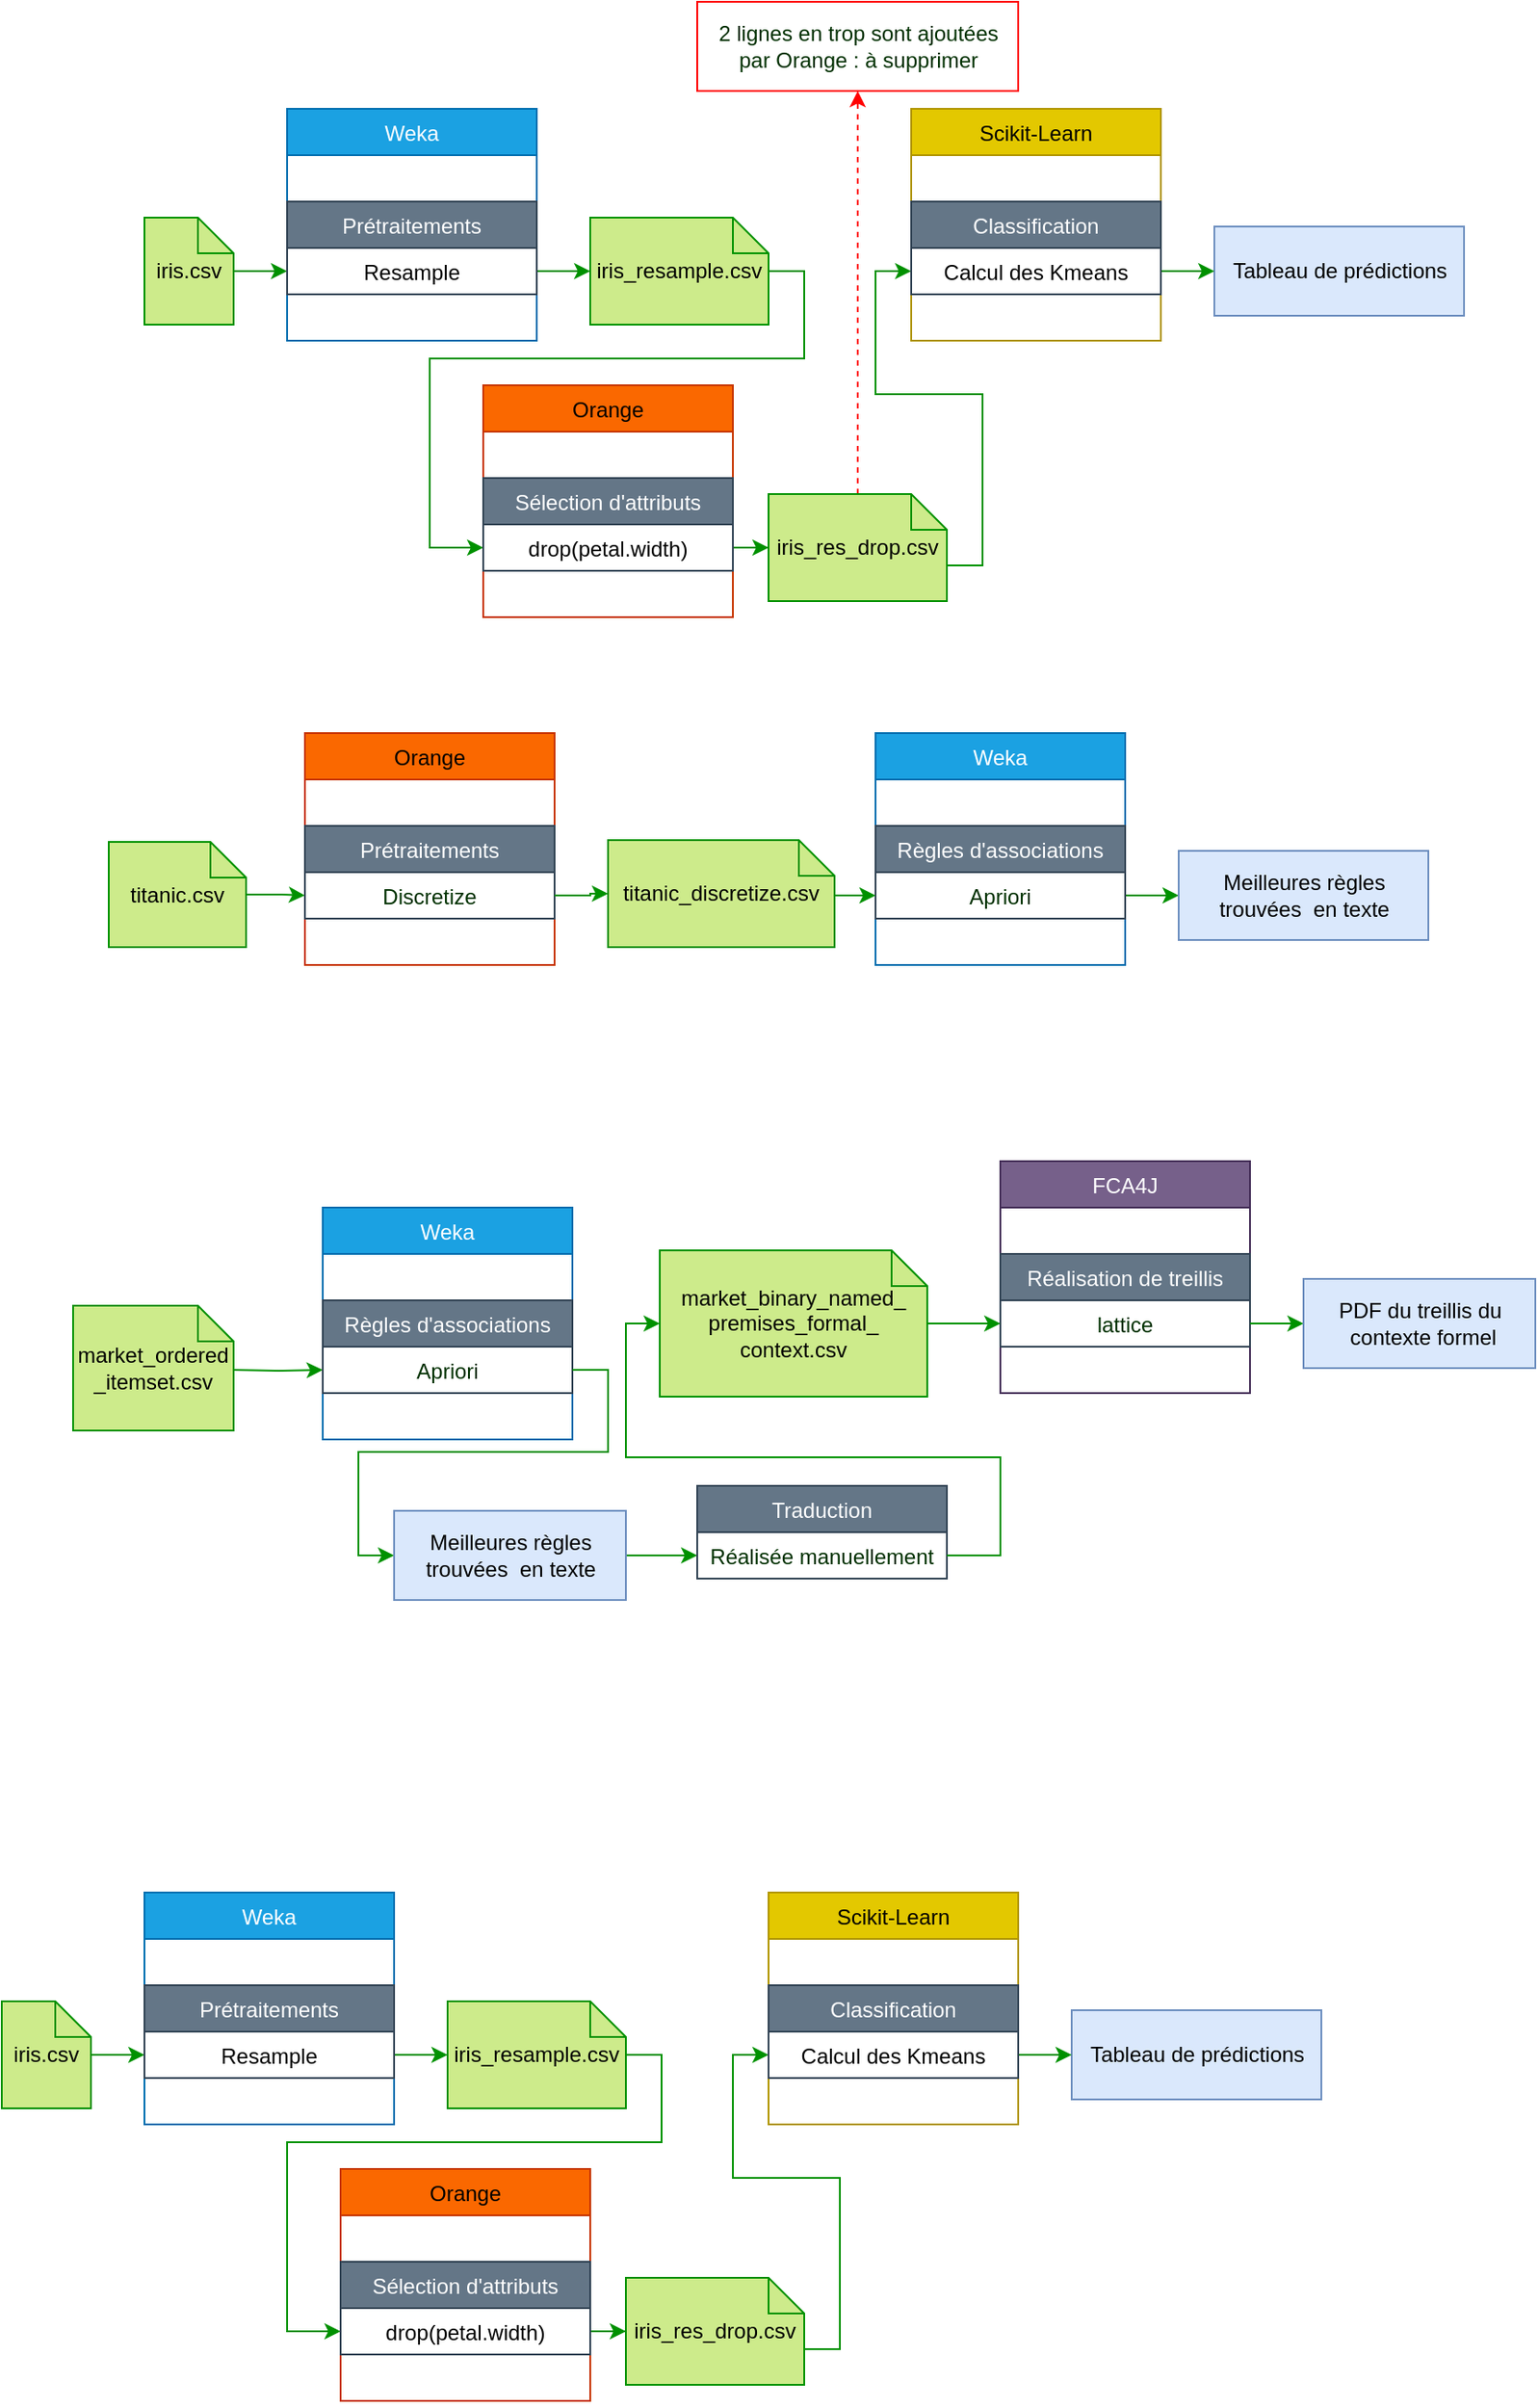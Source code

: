 <mxfile version="18.1.1" type="github" pages="2">
  <diagram id="TEH-tee45DtzhIemd7Sm" name="schéma chaines de traitements">
    <mxGraphModel dx="1705" dy="593" grid="1" gridSize="10" guides="1" tooltips="1" connect="1" arrows="1" fold="1" page="1" pageScale="1" pageWidth="827" pageHeight="1169" math="0" shadow="0">
      <root>
        <mxCell id="0" />
        <mxCell id="1" parent="0" />
        <mxCell id="fqnQrnvz9RXQJ69IqJUL-40" style="edgeStyle=orthogonalEdgeStyle;rounded=0;orthogonalLoop=1;jettySize=auto;html=1;strokeColor=#009100;exitX=0;exitY=0;exitDx=50;exitDy=40;exitPerimeter=0;entryX=0;entryY=0.5;entryDx=0;entryDy=0;" parent="1" source="EBfaIOqDod-WrvutBr52-15" target="fqnQrnvz9RXQJ69IqJUL-18" edge="1">
          <mxGeometry relative="1" as="geometry">
            <mxPoint x="420" y="200" as="sourcePoint" />
            <mxPoint x="400" y="110" as="targetPoint" />
            <Array as="points">
              <mxPoint x="350" y="181" />
              <mxPoint x="420" y="181" />
              <mxPoint x="420" y="230" />
              <mxPoint x="210" y="230" />
              <mxPoint x="210" y="336" />
            </Array>
          </mxGeometry>
        </mxCell>
        <mxCell id="fqnQrnvz9RXQJ69IqJUL-41" style="edgeStyle=orthogonalEdgeStyle;rounded=0;orthogonalLoop=1;jettySize=auto;html=1;strokeColor=#009100;exitX=0;exitY=0;exitDx=100;exitDy=40;exitPerimeter=0;" parent="1" source="MLBpUoz8gYu61RC63qy8-2" target="fqnQrnvz9RXQJ69IqJUL-29" edge="1">
          <mxGeometry relative="1" as="geometry">
            <mxPoint x="690" y="181" as="sourcePoint" />
          </mxGeometry>
        </mxCell>
        <mxCell id="fqnQrnvz9RXQJ69IqJUL-42" value="Tableau de prédictions" style="html=1;strokeColor=#6c8ebf;fillColor=#dae8fc;" parent="1" vertex="1">
          <mxGeometry x="650" y="156" width="140" height="50" as="geometry" />
        </mxCell>
        <mxCell id="fqnQrnvz9RXQJ69IqJUL-43" style="edgeStyle=orthogonalEdgeStyle;rounded=0;orthogonalLoop=1;jettySize=auto;html=1;strokeColor=#009100;" parent="1" source="fqnQrnvz9RXQJ69IqJUL-29" target="fqnQrnvz9RXQJ69IqJUL-42" edge="1">
          <mxGeometry relative="1" as="geometry" />
        </mxCell>
        <mxCell id="fqnQrnvz9RXQJ69IqJUL-47" style="edgeStyle=orthogonalEdgeStyle;rounded=0;orthogonalLoop=1;jettySize=auto;html=1;fontColor=#003000;strokeColor=#009100;entryX=0;entryY=0.5;entryDx=0;entryDy=0;" parent="1" source="fqnQrnvz9RXQJ69IqJUL-34" target="MLBpUoz8gYu61RC63qy8-17" edge="1">
          <mxGeometry relative="1" as="geometry">
            <mxPoint x="670" y="530" as="targetPoint" />
          </mxGeometry>
        </mxCell>
        <mxCell id="fqnQrnvz9RXQJ69IqJUL-49" value="&lt;div&gt;2 lignes en trop sont ajoutées &lt;br&gt;&lt;/div&gt;&lt;div&gt;par Orange : à supprimer&lt;/div&gt;" style="html=1;fontColor=#003000;strokeColor=#FF0000;" parent="1" vertex="1">
          <mxGeometry x="360" y="30" width="180" height="50" as="geometry" />
        </mxCell>
        <mxCell id="fqnQrnvz9RXQJ69IqJUL-50" style="edgeStyle=orthogonalEdgeStyle;rounded=0;orthogonalLoop=1;jettySize=auto;html=1;entryX=0.5;entryY=1;entryDx=0;entryDy=0;fontColor=#003000;strokeColor=#FF0000;dashed=1;exitX=0.5;exitY=0;exitDx=0;exitDy=0;exitPerimeter=0;" parent="1" source="MLBpUoz8gYu61RC63qy8-2" target="fqnQrnvz9RXQJ69IqJUL-49" edge="1">
          <mxGeometry relative="1" as="geometry">
            <mxPoint x="750" y="249" as="sourcePoint" />
          </mxGeometry>
        </mxCell>
        <mxCell id="fqnQrnvz9RXQJ69IqJUL-52" style="edgeStyle=orthogonalEdgeStyle;rounded=0;orthogonalLoop=1;jettySize=auto;html=1;fontColor=#003000;strokeColor=#009100;entryX=0;entryY=0.5;entryDx=0;entryDy=0;entryPerimeter=0;" parent="1" source="fqnQrnvz9RXQJ69IqJUL-18" target="MLBpUoz8gYu61RC63qy8-2" edge="1">
          <mxGeometry relative="1" as="geometry">
            <mxPoint x="610" y="270" as="targetPoint" />
          </mxGeometry>
        </mxCell>
        <mxCell id="EBfaIOqDod-WrvutBr52-14" style="edgeStyle=orthogonalEdgeStyle;rounded=0;orthogonalLoop=1;jettySize=auto;html=1;entryX=0;entryY=0.5;entryDx=0;entryDy=0;strokeColor=#009100;" parent="1" source="EBfaIOqDod-WrvutBr52-13" target="fqnQrnvz9RXQJ69IqJUL-6" edge="1">
          <mxGeometry relative="1" as="geometry" />
        </mxCell>
        <mxCell id="EBfaIOqDod-WrvutBr52-13" value="&lt;div&gt;iris.csv&lt;/div&gt;" style="shape=note;size=20;whiteSpace=wrap;html=1;fillColor=#CDEB8B;strokeColor=#009100;" parent="1" vertex="1">
          <mxGeometry x="50" y="151" width="50" height="60" as="geometry" />
        </mxCell>
        <mxCell id="EBfaIOqDod-WrvutBr52-15" value="&lt;div&gt;iris_resample.csv&lt;/div&gt;" style="shape=note;size=20;whiteSpace=wrap;html=1;fillColor=#CDEB8B;strokeColor=#009100;" parent="1" vertex="1">
          <mxGeometry x="300" y="151" width="100" height="60" as="geometry" />
        </mxCell>
        <mxCell id="EBfaIOqDod-WrvutBr52-16" style="edgeStyle=orthogonalEdgeStyle;rounded=0;orthogonalLoop=1;jettySize=auto;html=1;entryX=0;entryY=0.5;entryDx=0;entryDy=0;entryPerimeter=0;strokeColor=#009100;" parent="1" source="fqnQrnvz9RXQJ69IqJUL-6" target="EBfaIOqDod-WrvutBr52-15" edge="1">
          <mxGeometry relative="1" as="geometry" />
        </mxCell>
        <mxCell id="MLBpUoz8gYu61RC63qy8-2" value="&lt;div&gt;iris_res_drop.csv&lt;/div&gt;" style="shape=note;size=20;whiteSpace=wrap;html=1;fillColor=#CDEB8B;strokeColor=#009100;" parent="1" vertex="1">
          <mxGeometry x="400" y="306" width="100" height="60" as="geometry" />
        </mxCell>
        <mxCell id="fqnQrnvz9RXQJ69IqJUL-5" value="Weka" style="swimlane;fontStyle=0;childLayout=stackLayout;horizontal=1;startSize=26;fillColor=#1ba1e2;horizontalStack=0;resizeParent=1;resizeParentMax=0;resizeLast=0;collapsible=1;marginBottom=0;strokeColor=#006EAF;fontColor=#ffffff;" parent="1" vertex="1">
          <mxGeometry x="130" y="90" width="140" height="130" as="geometry" />
        </mxCell>
        <mxCell id="fqnQrnvz9RXQJ69IqJUL-7" value=" " style="text;strokeColor=none;fillColor=none;align=left;verticalAlign=top;spacingLeft=4;spacingRight=4;overflow=hidden;rotatable=0;points=[[0,0.5],[1,0.5]];portConstraint=eastwest;" parent="fqnQrnvz9RXQJ69IqJUL-5" vertex="1">
          <mxGeometry y="26" width="140" height="26" as="geometry" />
        </mxCell>
        <mxCell id="fqnQrnvz9RXQJ69IqJUL-3" value="Prétraitements" style="swimlane;fontStyle=0;childLayout=stackLayout;horizontal=1;startSize=26;fillColor=#647687;horizontalStack=0;resizeParent=1;resizeParentMax=0;resizeLast=0;collapsible=1;marginBottom=0;strokeColor=#314354;fontColor=#ffffff;" parent="fqnQrnvz9RXQJ69IqJUL-5" vertex="1">
          <mxGeometry y="52" width="140" height="52" as="geometry" />
        </mxCell>
        <mxCell id="fqnQrnvz9RXQJ69IqJUL-6" value="Resample" style="text;strokeColor=none;fillColor=none;align=center;verticalAlign=top;spacingLeft=4;spacingRight=4;overflow=hidden;rotatable=0;points=[[0,0.5],[1,0.5]];portConstraint=eastwest;" parent="fqnQrnvz9RXQJ69IqJUL-3" vertex="1">
          <mxGeometry y="26" width="140" height="26" as="geometry" />
        </mxCell>
        <mxCell id="fqnQrnvz9RXQJ69IqJUL-4" value=" " style="text;strokeColor=none;fillColor=none;align=left;verticalAlign=top;spacingLeft=4;spacingRight=4;overflow=hidden;rotatable=0;points=[[0,0.5],[1,0.5]];portConstraint=eastwest;" parent="fqnQrnvz9RXQJ69IqJUL-5" vertex="1">
          <mxGeometry y="104" width="140" height="26" as="geometry" />
        </mxCell>
        <mxCell id="fqnQrnvz9RXQJ69IqJUL-17" value="Orange" style="swimlane;fontStyle=0;childLayout=stackLayout;horizontal=1;startSize=26;fillColor=#fa6800;horizontalStack=0;resizeParent=1;resizeParentMax=0;resizeLast=0;collapsible=1;marginBottom=0;strokeColor=#C73500;fontColor=#000000;" parent="1" vertex="1">
          <mxGeometry x="240" y="245" width="140" height="130" as="geometry" />
        </mxCell>
        <mxCell id="fqnQrnvz9RXQJ69IqJUL-21" value=" &#xa;" style="text;strokeColor=none;fillColor=none;align=left;verticalAlign=top;spacingLeft=4;spacingRight=4;overflow=hidden;rotatable=0;points=[[0,0.5],[1,0.5]];portConstraint=eastwest;" parent="fqnQrnvz9RXQJ69IqJUL-17" vertex="1">
          <mxGeometry y="26" width="140" height="26" as="geometry" />
        </mxCell>
        <mxCell id="fqnQrnvz9RXQJ69IqJUL-13" value="Sélection d&#39;attributs" style="swimlane;fontStyle=0;childLayout=stackLayout;horizontal=1;startSize=26;fillColor=#647687;horizontalStack=0;resizeParent=1;resizeParentMax=0;resizeLast=0;collapsible=1;marginBottom=0;strokeColor=#314354;fontColor=#ffffff;" parent="fqnQrnvz9RXQJ69IqJUL-17" vertex="1">
          <mxGeometry y="52" width="140" height="52" as="geometry" />
        </mxCell>
        <mxCell id="fqnQrnvz9RXQJ69IqJUL-18" value="drop(petal.width)" style="text;strokeColor=none;fillColor=none;align=center;verticalAlign=top;spacingLeft=4;spacingRight=4;overflow=hidden;rotatable=0;points=[[0,0.5],[1,0.5]];portConstraint=eastwest;" parent="fqnQrnvz9RXQJ69IqJUL-13" vertex="1">
          <mxGeometry y="26" width="140" height="26" as="geometry" />
        </mxCell>
        <mxCell id="fqnQrnvz9RXQJ69IqJUL-14" value=" " style="text;strokeColor=none;fillColor=none;align=left;verticalAlign=top;spacingLeft=4;spacingRight=4;overflow=hidden;rotatable=0;points=[[0,0.5],[1,0.5]];portConstraint=eastwest;" parent="fqnQrnvz9RXQJ69IqJUL-17" vertex="1">
          <mxGeometry y="104" width="140" height="26" as="geometry" />
        </mxCell>
        <mxCell id="MLBpUoz8gYu61RC63qy8-8" style="edgeStyle=orthogonalEdgeStyle;rounded=0;orthogonalLoop=1;jettySize=auto;html=1;entryX=0;entryY=0.5;entryDx=0;entryDy=0;strokeColor=#009100;" parent="1" source="MLBpUoz8gYu61RC63qy8-6" target="MLBpUoz8gYu61RC63qy8-13" edge="1">
          <mxGeometry relative="1" as="geometry">
            <mxPoint x="143" y="531" as="targetPoint" />
          </mxGeometry>
        </mxCell>
        <mxCell id="MLBpUoz8gYu61RC63qy8-6" value="&lt;div&gt;titanic.csv&lt;/div&gt;" style="shape=note;size=20;whiteSpace=wrap;html=1;fillColor=#CDEB8B;strokeColor=#009100;" parent="1" vertex="1">
          <mxGeometry x="30" y="501" width="77" height="59" as="geometry" />
        </mxCell>
        <mxCell id="fqnQrnvz9RXQJ69IqJUL-33" value="Weka" style="swimlane;fontStyle=0;childLayout=stackLayout;horizontal=1;startSize=26;fillColor=#1ba1e2;horizontalStack=0;resizeParent=1;resizeParentMax=0;resizeLast=0;collapsible=1;marginBottom=0;strokeColor=#006EAF;fontColor=#ffffff;" parent="1" vertex="1">
          <mxGeometry x="460" y="440" width="140" height="130" as="geometry" />
        </mxCell>
        <mxCell id="fqnQrnvz9RXQJ69IqJUL-37" value=" &#xa;" style="text;strokeColor=none;fillColor=none;align=left;verticalAlign=top;spacingLeft=4;spacingRight=4;overflow=hidden;rotatable=0;points=[[0,0.5],[1,0.5]];portConstraint=eastwest;" parent="fqnQrnvz9RXQJ69IqJUL-33" vertex="1">
          <mxGeometry y="26" width="140" height="26" as="geometry" />
        </mxCell>
        <mxCell id="fqnQrnvz9RXQJ69IqJUL-31" value="Règles d&#39;associations" style="swimlane;fontStyle=0;childLayout=stackLayout;horizontal=1;startSize=26;fillColor=#647687;horizontalStack=0;resizeParent=1;resizeParentMax=0;resizeLast=0;collapsible=1;marginBottom=0;strokeColor=#314354;fontColor=#ffffff;" parent="fqnQrnvz9RXQJ69IqJUL-33" vertex="1">
          <mxGeometry y="52" width="140" height="52" as="geometry" />
        </mxCell>
        <mxCell id="fqnQrnvz9RXQJ69IqJUL-34" value="Apriori" style="text;align=center;fontStyle=0;verticalAlign=middle;spacingLeft=3;spacingRight=3;strokeColor=none;rotatable=0;points=[[0,0.5],[1,0.5]];portConstraint=eastwest;fontColor=#003000;" parent="fqnQrnvz9RXQJ69IqJUL-31" vertex="1">
          <mxGeometry y="26" width="140" height="26" as="geometry" />
        </mxCell>
        <mxCell id="fqnQrnvz9RXQJ69IqJUL-32" value=" " style="text;strokeColor=none;fillColor=none;align=left;verticalAlign=top;spacingLeft=4;spacingRight=4;overflow=hidden;rotatable=0;points=[[0,0.5],[1,0.5]];portConstraint=eastwest;" parent="fqnQrnvz9RXQJ69IqJUL-33" vertex="1">
          <mxGeometry y="104" width="140" height="26" as="geometry" />
        </mxCell>
        <mxCell id="MLBpUoz8gYu61RC63qy8-9" style="edgeStyle=orthogonalEdgeStyle;rounded=0;orthogonalLoop=1;jettySize=auto;html=1;entryX=0;entryY=0.5;entryDx=0;entryDy=0;strokeColor=#009100;exitX=0;exitY=0;exitDx=77;exitDy=39.5;exitPerimeter=0;" parent="1" source="MLBpUoz8gYu61RC63qy8-15" target="fqnQrnvz9RXQJ69IqJUL-34" edge="1">
          <mxGeometry relative="1" as="geometry">
            <mxPoint x="280" y="531" as="sourcePoint" />
            <Array as="points">
              <mxPoint x="387" y="531" />
            </Array>
          </mxGeometry>
        </mxCell>
        <mxCell id="MLBpUoz8gYu61RC63qy8-10" value="Orange" style="swimlane;fontStyle=0;childLayout=stackLayout;horizontal=1;startSize=26;fillColor=#fa6800;horizontalStack=0;resizeParent=1;resizeParentMax=0;resizeLast=0;collapsible=1;marginBottom=0;strokeColor=#C73500;fontColor=#000000;" parent="1" vertex="1">
          <mxGeometry x="140" y="440" width="140" height="130" as="geometry" />
        </mxCell>
        <mxCell id="MLBpUoz8gYu61RC63qy8-11" value=" &#xa;" style="text;strokeColor=none;fillColor=none;align=left;verticalAlign=top;spacingLeft=4;spacingRight=4;overflow=hidden;rotatable=0;points=[[0,0.5],[1,0.5]];portConstraint=eastwest;" parent="MLBpUoz8gYu61RC63qy8-10" vertex="1">
          <mxGeometry y="26" width="140" height="26" as="geometry" />
        </mxCell>
        <mxCell id="MLBpUoz8gYu61RC63qy8-12" value="Prétraitements" style="swimlane;fontStyle=0;childLayout=stackLayout;horizontal=1;startSize=26;fillColor=#647687;horizontalStack=0;resizeParent=1;resizeParentMax=0;resizeLast=0;collapsible=1;marginBottom=0;strokeColor=#314354;fontColor=#ffffff;" parent="MLBpUoz8gYu61RC63qy8-10" vertex="1">
          <mxGeometry y="52" width="140" height="52" as="geometry" />
        </mxCell>
        <mxCell id="MLBpUoz8gYu61RC63qy8-13" value="Discretize" style="text;align=center;fontStyle=0;verticalAlign=middle;spacingLeft=3;spacingRight=3;strokeColor=none;rotatable=0;points=[[0,0.5],[1,0.5]];portConstraint=eastwest;fontColor=#003000;" parent="MLBpUoz8gYu61RC63qy8-12" vertex="1">
          <mxGeometry y="26" width="140" height="26" as="geometry" />
        </mxCell>
        <mxCell id="MLBpUoz8gYu61RC63qy8-14" value=" " style="text;strokeColor=none;fillColor=none;align=left;verticalAlign=top;spacingLeft=4;spacingRight=4;overflow=hidden;rotatable=0;points=[[0,0.5],[1,0.5]];portConstraint=eastwest;" parent="MLBpUoz8gYu61RC63qy8-10" vertex="1">
          <mxGeometry y="104" width="140" height="26" as="geometry" />
        </mxCell>
        <mxCell id="MLBpUoz8gYu61RC63qy8-15" value="&lt;div&gt;titanic_discretize.csv&lt;/div&gt;" style="shape=note;size=20;whiteSpace=wrap;html=1;fillColor=#CDEB8B;strokeColor=#009100;" parent="1" vertex="1">
          <mxGeometry x="310" y="500" width="127" height="60" as="geometry" />
        </mxCell>
        <mxCell id="MLBpUoz8gYu61RC63qy8-16" style="edgeStyle=orthogonalEdgeStyle;rounded=0;orthogonalLoop=1;jettySize=auto;html=1;entryX=0;entryY=0.5;entryDx=0;entryDy=0;entryPerimeter=0;strokeColor=#009100;" parent="1" source="MLBpUoz8gYu61RC63qy8-13" target="MLBpUoz8gYu61RC63qy8-15" edge="1">
          <mxGeometry relative="1" as="geometry" />
        </mxCell>
        <mxCell id="MLBpUoz8gYu61RC63qy8-17" value="&lt;div&gt;Meilleures règles &lt;br&gt;&lt;/div&gt;&lt;div&gt;trouvées&amp;nbsp; en texte&lt;/div&gt;" style="html=1;strokeColor=#6c8ebf;fillColor=#dae8fc;" parent="1" vertex="1">
          <mxGeometry x="630" y="506" width="140" height="50" as="geometry" />
        </mxCell>
        <mxCell id="fqnQrnvz9RXQJ69IqJUL-28" value="Scikit-Learn" style="swimlane;fontStyle=0;childLayout=stackLayout;horizontal=1;startSize=26;fillColor=#e3c800;horizontalStack=0;resizeParent=1;resizeParentMax=0;resizeLast=0;collapsible=1;marginBottom=0;strokeColor=#B09500;fontColor=#000000;" parent="1" vertex="1">
          <mxGeometry x="480" y="90" width="140" height="130" as="geometry" />
        </mxCell>
        <mxCell id="fqnQrnvz9RXQJ69IqJUL-30" value=" &#xa;" style="text;strokeColor=none;fillColor=none;align=left;verticalAlign=top;spacingLeft=4;spacingRight=4;overflow=hidden;rotatable=0;points=[[0,0.5],[1,0.5]];portConstraint=eastwest;" parent="fqnQrnvz9RXQJ69IqJUL-28" vertex="1">
          <mxGeometry y="26" width="140" height="26" as="geometry" />
        </mxCell>
        <mxCell id="fqnQrnvz9RXQJ69IqJUL-22" value="Classification" style="swimlane;fontStyle=0;childLayout=stackLayout;horizontal=1;startSize=26;fillColor=#647687;horizontalStack=0;resizeParent=1;resizeParentMax=0;resizeLast=0;collapsible=1;marginBottom=0;strokeColor=#314354;fontColor=#ffffff;" parent="fqnQrnvz9RXQJ69IqJUL-28" vertex="1">
          <mxGeometry y="52" width="140" height="52" as="geometry" />
        </mxCell>
        <mxCell id="fqnQrnvz9RXQJ69IqJUL-29" value="Calcul des Kmeans" style="text;strokeColor=none;fillColor=none;align=center;verticalAlign=top;spacingLeft=4;spacingRight=4;overflow=hidden;rotatable=0;points=[[0,0.5],[1,0.5]];portConstraint=eastwest;" parent="fqnQrnvz9RXQJ69IqJUL-22" vertex="1">
          <mxGeometry y="26" width="140" height="26" as="geometry" />
        </mxCell>
        <mxCell id="fqnQrnvz9RXQJ69IqJUL-23" value=" " style="text;strokeColor=none;fillColor=none;align=left;verticalAlign=top;spacingLeft=4;spacingRight=4;overflow=hidden;rotatable=0;points=[[0,0.5],[1,0.5]];portConstraint=eastwest;" parent="fqnQrnvz9RXQJ69IqJUL-28" vertex="1">
          <mxGeometry y="104" width="140" height="26" as="geometry" />
        </mxCell>
        <mxCell id="MLBpUoz8gYu61RC63qy8-24" style="edgeStyle=orthogonalEdgeStyle;rounded=0;orthogonalLoop=1;jettySize=auto;html=1;entryX=0;entryY=0.5;entryDx=0;entryDy=0;strokeColor=#009100;" parent="1" target="MLBpUoz8gYu61RC63qy8-22" edge="1">
          <mxGeometry relative="1" as="geometry">
            <mxPoint x="100.0" y="797" as="sourcePoint" />
          </mxGeometry>
        </mxCell>
        <mxCell id="MLBpUoz8gYu61RC63qy8-18" value="&lt;div&gt;market_ordered&lt;/div&gt;&lt;div&gt;_itemset.csv&lt;/div&gt;" style="shape=note;size=20;whiteSpace=wrap;html=1;fillColor=#CDEB8B;strokeColor=#009100;" parent="1" vertex="1">
          <mxGeometry x="10" y="761" width="90" height="70" as="geometry" />
        </mxCell>
        <mxCell id="MLBpUoz8gYu61RC63qy8-19" value="Weka" style="swimlane;fontStyle=0;childLayout=stackLayout;horizontal=1;startSize=26;fillColor=#1ba1e2;horizontalStack=0;resizeParent=1;resizeParentMax=0;resizeLast=0;collapsible=1;marginBottom=0;strokeColor=#006EAF;fontColor=#ffffff;" parent="1" vertex="1">
          <mxGeometry x="150" y="706" width="140" height="130" as="geometry" />
        </mxCell>
        <mxCell id="MLBpUoz8gYu61RC63qy8-20" value=" &#xa;" style="text;strokeColor=none;fillColor=none;align=left;verticalAlign=top;spacingLeft=4;spacingRight=4;overflow=hidden;rotatable=0;points=[[0,0.5],[1,0.5]];portConstraint=eastwest;" parent="MLBpUoz8gYu61RC63qy8-19" vertex="1">
          <mxGeometry y="26" width="140" height="26" as="geometry" />
        </mxCell>
        <mxCell id="MLBpUoz8gYu61RC63qy8-21" value="Règles d&#39;associations" style="swimlane;fontStyle=0;childLayout=stackLayout;horizontal=1;startSize=26;fillColor=#647687;horizontalStack=0;resizeParent=1;resizeParentMax=0;resizeLast=0;collapsible=1;marginBottom=0;strokeColor=#314354;fontColor=#ffffff;" parent="MLBpUoz8gYu61RC63qy8-19" vertex="1">
          <mxGeometry y="52" width="140" height="52" as="geometry" />
        </mxCell>
        <mxCell id="MLBpUoz8gYu61RC63qy8-22" value="Apriori" style="text;align=center;fontStyle=0;verticalAlign=middle;spacingLeft=3;spacingRight=3;strokeColor=none;rotatable=0;points=[[0,0.5],[1,0.5]];portConstraint=eastwest;fontColor=#003000;" parent="MLBpUoz8gYu61RC63qy8-21" vertex="1">
          <mxGeometry y="26" width="140" height="26" as="geometry" />
        </mxCell>
        <mxCell id="MLBpUoz8gYu61RC63qy8-23" value=" " style="text;strokeColor=none;fillColor=none;align=left;verticalAlign=top;spacingLeft=4;spacingRight=4;overflow=hidden;rotatable=0;points=[[0,0.5],[1,0.5]];portConstraint=eastwest;" parent="MLBpUoz8gYu61RC63qy8-19" vertex="1">
          <mxGeometry y="104" width="140" height="26" as="geometry" />
        </mxCell>
        <mxCell id="MLBpUoz8gYu61RC63qy8-25" style="edgeStyle=orthogonalEdgeStyle;rounded=0;orthogonalLoop=1;jettySize=auto;html=1;strokeColor=#009100;entryX=0;entryY=0.5;entryDx=0;entryDy=0;" parent="1" source="MLBpUoz8gYu61RC63qy8-22" target="9nN5M9agG7cHYHVVfrXp-1" edge="1">
          <mxGeometry relative="1" as="geometry">
            <mxPoint x="370" y="791" as="targetPoint" />
          </mxGeometry>
        </mxCell>
        <mxCell id="9nN5M9agG7cHYHVVfrXp-3" style="edgeStyle=orthogonalEdgeStyle;rounded=0;orthogonalLoop=1;jettySize=auto;html=1;strokeColor=#009100;entryX=0;entryY=0.5;entryDx=0;entryDy=0;" parent="1" source="9nN5M9agG7cHYHVVfrXp-1" target="9nN5M9agG7cHYHVVfrXp-9" edge="1">
          <mxGeometry relative="1" as="geometry">
            <mxPoint x="500" y="797" as="targetPoint" />
          </mxGeometry>
        </mxCell>
        <mxCell id="9nN5M9agG7cHYHVVfrXp-1" value="&lt;div&gt;Meilleures règles &lt;br&gt;&lt;/div&gt;&lt;div&gt;trouvées&amp;nbsp; en texte&lt;/div&gt;" style="html=1;strokeColor=#6c8ebf;fillColor=#dae8fc;" parent="1" vertex="1">
          <mxGeometry x="190" y="876" width="130" height="50" as="geometry" />
        </mxCell>
        <mxCell id="9nN5M9agG7cHYHVVfrXp-8" value="Traduction" style="swimlane;fontStyle=0;childLayout=stackLayout;horizontal=1;startSize=26;fillColor=#647687;horizontalStack=0;resizeParent=1;resizeParentMax=0;resizeLast=0;collapsible=1;marginBottom=0;strokeColor=#314354;fontColor=#ffffff;" parent="1" vertex="1">
          <mxGeometry x="360" y="862" width="140" height="52" as="geometry" />
        </mxCell>
        <mxCell id="9nN5M9agG7cHYHVVfrXp-9" value="Réalisée manuellement" style="text;align=center;fontStyle=0;verticalAlign=middle;spacingLeft=3;spacingRight=3;strokeColor=none;rotatable=0;points=[[0,0.5],[1,0.5]];portConstraint=eastwest;fontColor=#003000;" parent="9nN5M9agG7cHYHVVfrXp-8" vertex="1">
          <mxGeometry y="26" width="140" height="26" as="geometry" />
        </mxCell>
        <mxCell id="9nN5M9agG7cHYHVVfrXp-11" value="FCA4J" style="swimlane;fontStyle=0;childLayout=stackLayout;horizontal=1;startSize=26;fillColor=#76608a;horizontalStack=0;resizeParent=1;resizeParentMax=0;resizeLast=0;collapsible=1;marginBottom=0;strokeColor=#432D57;fontColor=#ffffff;" parent="1" vertex="1">
          <mxGeometry x="530" y="680" width="140" height="130" as="geometry" />
        </mxCell>
        <mxCell id="9nN5M9agG7cHYHVVfrXp-12" value=" &#xa;" style="text;strokeColor=none;fillColor=none;align=left;verticalAlign=top;spacingLeft=4;spacingRight=4;overflow=hidden;rotatable=0;points=[[0,0.5],[1,0.5]];portConstraint=eastwest;" parent="9nN5M9agG7cHYHVVfrXp-11" vertex="1">
          <mxGeometry y="26" width="140" height="26" as="geometry" />
        </mxCell>
        <mxCell id="9nN5M9agG7cHYHVVfrXp-13" value="Réalisation de treillis" style="swimlane;fontStyle=0;childLayout=stackLayout;horizontal=1;startSize=26;fillColor=#647687;horizontalStack=0;resizeParent=1;resizeParentMax=0;resizeLast=0;collapsible=1;marginBottom=0;strokeColor=#314354;fontColor=#ffffff;" parent="9nN5M9agG7cHYHVVfrXp-11" vertex="1">
          <mxGeometry y="52" width="140" height="52" as="geometry" />
        </mxCell>
        <mxCell id="9nN5M9agG7cHYHVVfrXp-14" value="lattice" style="text;align=center;fontStyle=0;verticalAlign=middle;spacingLeft=3;spacingRight=3;strokeColor=none;rotatable=0;points=[[0,0.5],[1,0.5]];portConstraint=eastwest;fontColor=#003000;" parent="9nN5M9agG7cHYHVVfrXp-13" vertex="1">
          <mxGeometry y="26" width="140" height="26" as="geometry" />
        </mxCell>
        <mxCell id="9nN5M9agG7cHYHVVfrXp-15" value=" " style="text;strokeColor=none;fillColor=none;align=left;verticalAlign=top;spacingLeft=4;spacingRight=4;overflow=hidden;rotatable=0;points=[[0,0.5],[1,0.5]];portConstraint=eastwest;" parent="9nN5M9agG7cHYHVVfrXp-11" vertex="1">
          <mxGeometry y="104" width="140" height="26" as="geometry" />
        </mxCell>
        <mxCell id="9nN5M9agG7cHYHVVfrXp-18" style="edgeStyle=orthogonalEdgeStyle;rounded=0;orthogonalLoop=1;jettySize=auto;html=1;entryX=0;entryY=0.5;entryDx=0;entryDy=0;strokeColor=#009100;" parent="1" source="9nN5M9agG7cHYHVVfrXp-16" target="9nN5M9agG7cHYHVVfrXp-14" edge="1">
          <mxGeometry relative="1" as="geometry" />
        </mxCell>
        <mxCell id="9nN5M9agG7cHYHVVfrXp-16" value="&lt;div&gt;market_binary_named_&lt;/div&gt;&lt;div&gt;premises_formal_&lt;/div&gt;&lt;div&gt;context.csv&lt;/div&gt;" style="shape=note;size=20;whiteSpace=wrap;html=1;fillColor=#CDEB8B;strokeColor=#009100;" parent="1" vertex="1">
          <mxGeometry x="339" y="730" width="150" height="82" as="geometry" />
        </mxCell>
        <mxCell id="9nN5M9agG7cHYHVVfrXp-17" style="edgeStyle=orthogonalEdgeStyle;rounded=0;orthogonalLoop=1;jettySize=auto;html=1;entryX=0;entryY=0.5;entryDx=0;entryDy=0;entryPerimeter=0;strokeColor=#009100;" parent="1" source="9nN5M9agG7cHYHVVfrXp-9" target="9nN5M9agG7cHYHVVfrXp-16" edge="1">
          <mxGeometry relative="1" as="geometry">
            <Array as="points">
              <mxPoint x="530" y="901" />
              <mxPoint x="530" y="846" />
              <mxPoint x="320" y="846" />
              <mxPoint x="320" y="771" />
            </Array>
          </mxGeometry>
        </mxCell>
        <mxCell id="9nN5M9agG7cHYHVVfrXp-19" style="edgeStyle=orthogonalEdgeStyle;rounded=0;orthogonalLoop=1;jettySize=auto;html=1;strokeColor=#009100;entryX=0;entryY=0.5;entryDx=0;entryDy=0;" parent="1" source="9nN5M9agG7cHYHVVfrXp-14" target="9nN5M9agG7cHYHVVfrXp-20" edge="1">
          <mxGeometry relative="1" as="geometry">
            <mxPoint x="700" y="771" as="targetPoint" />
          </mxGeometry>
        </mxCell>
        <mxCell id="9nN5M9agG7cHYHVVfrXp-20" value="&lt;div&gt;PDF du treillis du&lt;/div&gt;&lt;div&gt;&amp;nbsp;contexte formel&lt;br&gt;&lt;/div&gt;" style="html=1;strokeColor=#6c8ebf;fillColor=#dae8fc;" parent="1" vertex="1">
          <mxGeometry x="700" y="746" width="130" height="50" as="geometry" />
        </mxCell>
        <mxCell id="GmdLRi4ZZvxVTMoFDxy3-1" style="edgeStyle=orthogonalEdgeStyle;rounded=0;orthogonalLoop=1;jettySize=auto;html=1;strokeColor=#009100;exitX=0;exitY=0;exitDx=50;exitDy=40;exitPerimeter=0;entryX=0;entryY=0.5;entryDx=0;entryDy=0;" edge="1" parent="1" source="GmdLRi4ZZvxVTMoFDxy3-10" target="GmdLRi4ZZvxVTMoFDxy3-21">
          <mxGeometry relative="1" as="geometry">
            <mxPoint x="340" y="1200" as="sourcePoint" />
            <mxPoint x="320" y="1110" as="targetPoint" />
            <Array as="points">
              <mxPoint x="270" y="1181" />
              <mxPoint x="340" y="1181" />
              <mxPoint x="340" y="1230" />
              <mxPoint x="130" y="1230" />
              <mxPoint x="130" y="1336" />
            </Array>
          </mxGeometry>
        </mxCell>
        <mxCell id="GmdLRi4ZZvxVTMoFDxy3-2" style="edgeStyle=orthogonalEdgeStyle;rounded=0;orthogonalLoop=1;jettySize=auto;html=1;strokeColor=#009100;exitX=0;exitY=0;exitDx=100;exitDy=40;exitPerimeter=0;" edge="1" parent="1" source="GmdLRi4ZZvxVTMoFDxy3-12" target="GmdLRi4ZZvxVTMoFDxy3-26">
          <mxGeometry relative="1" as="geometry">
            <mxPoint x="610" y="1181" as="sourcePoint" />
          </mxGeometry>
        </mxCell>
        <mxCell id="GmdLRi4ZZvxVTMoFDxy3-3" value="Tableau de prédictions" style="html=1;strokeColor=#6c8ebf;fillColor=#dae8fc;" vertex="1" parent="1">
          <mxGeometry x="570" y="1156" width="140" height="50" as="geometry" />
        </mxCell>
        <mxCell id="GmdLRi4ZZvxVTMoFDxy3-4" style="edgeStyle=orthogonalEdgeStyle;rounded=0;orthogonalLoop=1;jettySize=auto;html=1;strokeColor=#009100;" edge="1" parent="1" source="GmdLRi4ZZvxVTMoFDxy3-26" target="GmdLRi4ZZvxVTMoFDxy3-3">
          <mxGeometry relative="1" as="geometry" />
        </mxCell>
        <mxCell id="GmdLRi4ZZvxVTMoFDxy3-7" style="edgeStyle=orthogonalEdgeStyle;rounded=0;orthogonalLoop=1;jettySize=auto;html=1;fontColor=#003000;strokeColor=#009100;entryX=0;entryY=0.5;entryDx=0;entryDy=0;entryPerimeter=0;" edge="1" parent="1" source="GmdLRi4ZZvxVTMoFDxy3-21" target="GmdLRi4ZZvxVTMoFDxy3-12">
          <mxGeometry relative="1" as="geometry">
            <mxPoint x="530" y="1270" as="targetPoint" />
          </mxGeometry>
        </mxCell>
        <mxCell id="GmdLRi4ZZvxVTMoFDxy3-8" style="edgeStyle=orthogonalEdgeStyle;rounded=0;orthogonalLoop=1;jettySize=auto;html=1;entryX=0;entryY=0.5;entryDx=0;entryDy=0;strokeColor=#009100;" edge="1" parent="1" source="GmdLRi4ZZvxVTMoFDxy3-9" target="GmdLRi4ZZvxVTMoFDxy3-16">
          <mxGeometry relative="1" as="geometry" />
        </mxCell>
        <mxCell id="GmdLRi4ZZvxVTMoFDxy3-9" value="&lt;div&gt;iris.csv&lt;/div&gt;" style="shape=note;size=20;whiteSpace=wrap;html=1;fillColor=#CDEB8B;strokeColor=#009100;" vertex="1" parent="1">
          <mxGeometry x="-30" y="1151" width="50" height="60" as="geometry" />
        </mxCell>
        <mxCell id="GmdLRi4ZZvxVTMoFDxy3-10" value="&lt;div&gt;iris_resample.csv&lt;/div&gt;" style="shape=note;size=20;whiteSpace=wrap;html=1;fillColor=#CDEB8B;strokeColor=#009100;" vertex="1" parent="1">
          <mxGeometry x="220" y="1151" width="100" height="60" as="geometry" />
        </mxCell>
        <mxCell id="GmdLRi4ZZvxVTMoFDxy3-11" style="edgeStyle=orthogonalEdgeStyle;rounded=0;orthogonalLoop=1;jettySize=auto;html=1;entryX=0;entryY=0.5;entryDx=0;entryDy=0;entryPerimeter=0;strokeColor=#009100;" edge="1" parent="1" source="GmdLRi4ZZvxVTMoFDxy3-16" target="GmdLRi4ZZvxVTMoFDxy3-10">
          <mxGeometry relative="1" as="geometry" />
        </mxCell>
        <mxCell id="GmdLRi4ZZvxVTMoFDxy3-12" value="&lt;div&gt;iris_res_drop.csv&lt;/div&gt;" style="shape=note;size=20;whiteSpace=wrap;html=1;fillColor=#CDEB8B;strokeColor=#009100;" vertex="1" parent="1">
          <mxGeometry x="320" y="1306" width="100" height="60" as="geometry" />
        </mxCell>
        <mxCell id="GmdLRi4ZZvxVTMoFDxy3-13" value="Weka" style="swimlane;fontStyle=0;childLayout=stackLayout;horizontal=1;startSize=26;fillColor=#1ba1e2;horizontalStack=0;resizeParent=1;resizeParentMax=0;resizeLast=0;collapsible=1;marginBottom=0;strokeColor=#006EAF;fontColor=#ffffff;" vertex="1" parent="1">
          <mxGeometry x="50" y="1090" width="140" height="130" as="geometry" />
        </mxCell>
        <mxCell id="GmdLRi4ZZvxVTMoFDxy3-14" value=" " style="text;strokeColor=none;fillColor=none;align=left;verticalAlign=top;spacingLeft=4;spacingRight=4;overflow=hidden;rotatable=0;points=[[0,0.5],[1,0.5]];portConstraint=eastwest;" vertex="1" parent="GmdLRi4ZZvxVTMoFDxy3-13">
          <mxGeometry y="26" width="140" height="26" as="geometry" />
        </mxCell>
        <mxCell id="GmdLRi4ZZvxVTMoFDxy3-15" value="Prétraitements" style="swimlane;fontStyle=0;childLayout=stackLayout;horizontal=1;startSize=26;fillColor=#647687;horizontalStack=0;resizeParent=1;resizeParentMax=0;resizeLast=0;collapsible=1;marginBottom=0;strokeColor=#314354;fontColor=#ffffff;" vertex="1" parent="GmdLRi4ZZvxVTMoFDxy3-13">
          <mxGeometry y="52" width="140" height="52" as="geometry" />
        </mxCell>
        <mxCell id="GmdLRi4ZZvxVTMoFDxy3-16" value="Resample" style="text;strokeColor=none;fillColor=none;align=center;verticalAlign=top;spacingLeft=4;spacingRight=4;overflow=hidden;rotatable=0;points=[[0,0.5],[1,0.5]];portConstraint=eastwest;" vertex="1" parent="GmdLRi4ZZvxVTMoFDxy3-15">
          <mxGeometry y="26" width="140" height="26" as="geometry" />
        </mxCell>
        <mxCell id="GmdLRi4ZZvxVTMoFDxy3-17" value=" " style="text;strokeColor=none;fillColor=none;align=left;verticalAlign=top;spacingLeft=4;spacingRight=4;overflow=hidden;rotatable=0;points=[[0,0.5],[1,0.5]];portConstraint=eastwest;" vertex="1" parent="GmdLRi4ZZvxVTMoFDxy3-13">
          <mxGeometry y="104" width="140" height="26" as="geometry" />
        </mxCell>
        <mxCell id="GmdLRi4ZZvxVTMoFDxy3-18" value="Orange" style="swimlane;fontStyle=0;childLayout=stackLayout;horizontal=1;startSize=26;fillColor=#fa6800;horizontalStack=0;resizeParent=1;resizeParentMax=0;resizeLast=0;collapsible=1;marginBottom=0;strokeColor=#C73500;fontColor=#000000;" vertex="1" parent="1">
          <mxGeometry x="160" y="1245" width="140" height="130" as="geometry" />
        </mxCell>
        <mxCell id="GmdLRi4ZZvxVTMoFDxy3-19" value=" &#xa;" style="text;strokeColor=none;fillColor=none;align=left;verticalAlign=top;spacingLeft=4;spacingRight=4;overflow=hidden;rotatable=0;points=[[0,0.5],[1,0.5]];portConstraint=eastwest;" vertex="1" parent="GmdLRi4ZZvxVTMoFDxy3-18">
          <mxGeometry y="26" width="140" height="26" as="geometry" />
        </mxCell>
        <mxCell id="GmdLRi4ZZvxVTMoFDxy3-20" value="Sélection d&#39;attributs" style="swimlane;fontStyle=0;childLayout=stackLayout;horizontal=1;startSize=26;fillColor=#647687;horizontalStack=0;resizeParent=1;resizeParentMax=0;resizeLast=0;collapsible=1;marginBottom=0;strokeColor=#314354;fontColor=#ffffff;" vertex="1" parent="GmdLRi4ZZvxVTMoFDxy3-18">
          <mxGeometry y="52" width="140" height="52" as="geometry" />
        </mxCell>
        <mxCell id="GmdLRi4ZZvxVTMoFDxy3-21" value="drop(petal.width)" style="text;strokeColor=none;fillColor=none;align=center;verticalAlign=top;spacingLeft=4;spacingRight=4;overflow=hidden;rotatable=0;points=[[0,0.5],[1,0.5]];portConstraint=eastwest;" vertex="1" parent="GmdLRi4ZZvxVTMoFDxy3-20">
          <mxGeometry y="26" width="140" height="26" as="geometry" />
        </mxCell>
        <mxCell id="GmdLRi4ZZvxVTMoFDxy3-22" value=" " style="text;strokeColor=none;fillColor=none;align=left;verticalAlign=top;spacingLeft=4;spacingRight=4;overflow=hidden;rotatable=0;points=[[0,0.5],[1,0.5]];portConstraint=eastwest;" vertex="1" parent="GmdLRi4ZZvxVTMoFDxy3-18">
          <mxGeometry y="104" width="140" height="26" as="geometry" />
        </mxCell>
        <mxCell id="GmdLRi4ZZvxVTMoFDxy3-23" value="Scikit-Learn" style="swimlane;fontStyle=0;childLayout=stackLayout;horizontal=1;startSize=26;fillColor=#e3c800;horizontalStack=0;resizeParent=1;resizeParentMax=0;resizeLast=0;collapsible=1;marginBottom=0;strokeColor=#B09500;fontColor=#000000;" vertex="1" parent="1">
          <mxGeometry x="400" y="1090" width="140" height="130" as="geometry" />
        </mxCell>
        <mxCell id="GmdLRi4ZZvxVTMoFDxy3-24" value=" &#xa;" style="text;strokeColor=none;fillColor=none;align=left;verticalAlign=top;spacingLeft=4;spacingRight=4;overflow=hidden;rotatable=0;points=[[0,0.5],[1,0.5]];portConstraint=eastwest;" vertex="1" parent="GmdLRi4ZZvxVTMoFDxy3-23">
          <mxGeometry y="26" width="140" height="26" as="geometry" />
        </mxCell>
        <mxCell id="GmdLRi4ZZvxVTMoFDxy3-25" value="Classification" style="swimlane;fontStyle=0;childLayout=stackLayout;horizontal=1;startSize=26;fillColor=#647687;horizontalStack=0;resizeParent=1;resizeParentMax=0;resizeLast=0;collapsible=1;marginBottom=0;strokeColor=#314354;fontColor=#ffffff;" vertex="1" parent="GmdLRi4ZZvxVTMoFDxy3-23">
          <mxGeometry y="52" width="140" height="52" as="geometry" />
        </mxCell>
        <mxCell id="GmdLRi4ZZvxVTMoFDxy3-26" value="Calcul des Kmeans" style="text;strokeColor=none;fillColor=none;align=center;verticalAlign=top;spacingLeft=4;spacingRight=4;overflow=hidden;rotatable=0;points=[[0,0.5],[1,0.5]];portConstraint=eastwest;" vertex="1" parent="GmdLRi4ZZvxVTMoFDxy3-25">
          <mxGeometry y="26" width="140" height="26" as="geometry" />
        </mxCell>
        <mxCell id="GmdLRi4ZZvxVTMoFDxy3-27" value=" " style="text;strokeColor=none;fillColor=none;align=left;verticalAlign=top;spacingLeft=4;spacingRight=4;overflow=hidden;rotatable=0;points=[[0,0.5],[1,0.5]];portConstraint=eastwest;" vertex="1" parent="GmdLRi4ZZvxVTMoFDxy3-23">
          <mxGeometry y="104" width="140" height="26" as="geometry" />
        </mxCell>
      </root>
    </mxGraphModel>
  </diagram>
  <diagram id="2OIfBOYB064VUCYHGb0N" name="Page-2">
    <mxGraphModel dx="483" dy="326" grid="1" gridSize="10" guides="1" tooltips="1" connect="1" arrows="1" fold="1" page="1" pageScale="1" pageWidth="827" pageHeight="1169" math="0" shadow="0">
      <root>
        <mxCell id="0" />
        <mxCell id="1" parent="0" />
      </root>
    </mxGraphModel>
  </diagram>
</mxfile>
